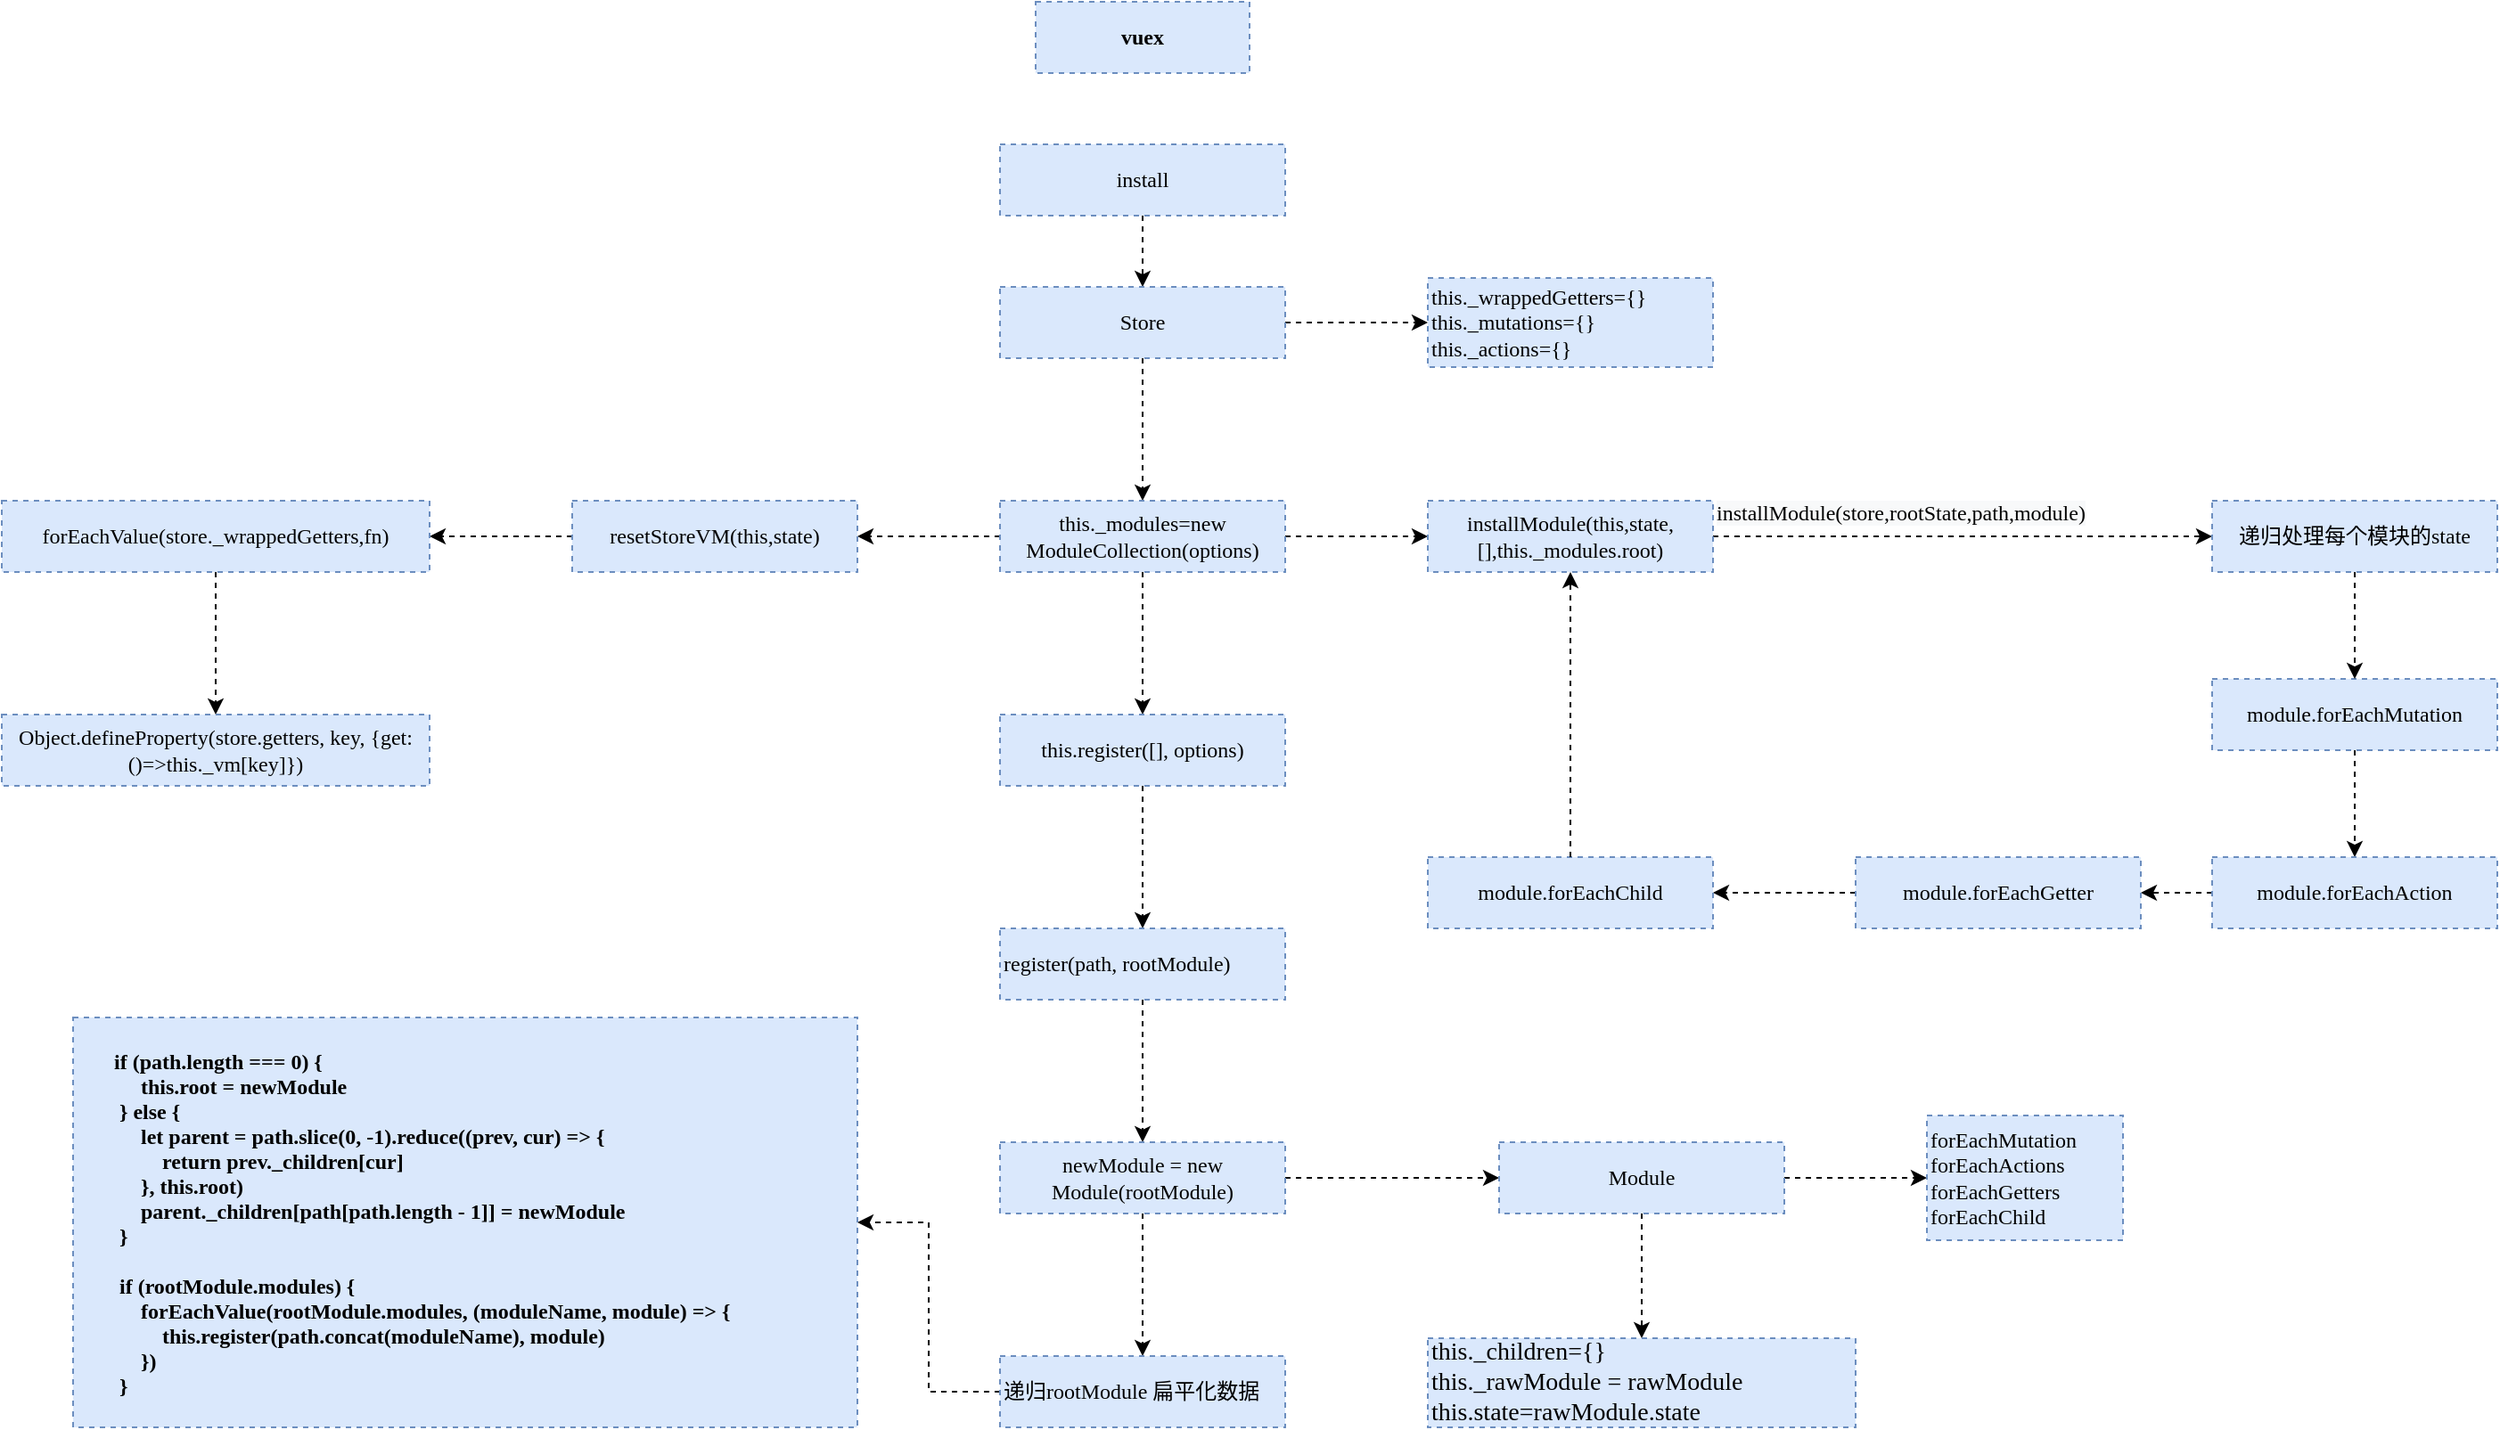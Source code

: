 <mxfile version="13.9.9" type="device"><diagram id="HD1yFQbzrdDLQs3VKl-2" name="第 1 页"><mxGraphModel dx="1108" dy="755" grid="1" gridSize="10" guides="1" tooltips="1" connect="1" arrows="1" fold="1" page="1" pageScale="1" pageWidth="2339" pageHeight="3300" math="0" shadow="0"><root><mxCell id="0"/><mxCell id="1" parent="0"/><mxCell id="4KzrrYMKo5Y9HeCv_ojv-2" value="vuex" style="rounded=0;whiteSpace=wrap;html=1;fillColor=#dae8fc;strokeColor=#6c8ebf;dashed=1;fontFamily=Garamond;align=center;fontStyle=1" vertex="1" parent="1"><mxGeometry x="780" y="40" width="120" height="40" as="geometry"/></mxCell><mxCell id="4KzrrYMKo5Y9HeCv_ojv-9" value="" style="edgeStyle=orthogonalEdgeStyle;rounded=0;orthogonalLoop=1;jettySize=auto;html=1;dashed=1;fontFamily=Garamond;align=center;" edge="1" parent="1" source="4KzrrYMKo5Y9HeCv_ojv-3" target="4KzrrYMKo5Y9HeCv_ojv-8"><mxGeometry relative="1" as="geometry"/></mxCell><mxCell id="4KzrrYMKo5Y9HeCv_ojv-3" value="install" style="rounded=0;whiteSpace=wrap;html=1;fillColor=#dae8fc;strokeColor=#6c8ebf;dashed=1;fontFamily=Garamond;align=center;" vertex="1" parent="1"><mxGeometry x="760" y="120" width="160" height="40" as="geometry"/></mxCell><mxCell id="4KzrrYMKo5Y9HeCv_ojv-11" value="" style="edgeStyle=orthogonalEdgeStyle;rounded=0;orthogonalLoop=1;jettySize=auto;html=1;dashed=1;fontFamily=Garamond;align=left;" edge="1" parent="1" source="4KzrrYMKo5Y9HeCv_ojv-8" target="4KzrrYMKo5Y9HeCv_ojv-10"><mxGeometry relative="1" as="geometry"/></mxCell><mxCell id="4KzrrYMKo5Y9HeCv_ojv-55" value="" style="edgeStyle=orthogonalEdgeStyle;rounded=0;orthogonalLoop=1;jettySize=auto;html=1;dashed=1;fontFamily=Garamond;fontSize=12;align=left;" edge="1" parent="1" source="4KzrrYMKo5Y9HeCv_ojv-8" target="4KzrrYMKo5Y9HeCv_ojv-54"><mxGeometry relative="1" as="geometry"/></mxCell><mxCell id="4KzrrYMKo5Y9HeCv_ojv-8" value="Store" style="rounded=0;whiteSpace=wrap;html=1;fillColor=#dae8fc;strokeColor=#6c8ebf;dashed=1;fontFamily=Garamond;align=center;" vertex="1" parent="1"><mxGeometry x="760" y="200" width="160" height="40" as="geometry"/></mxCell><mxCell id="4KzrrYMKo5Y9HeCv_ojv-13" value="" style="edgeStyle=orthogonalEdgeStyle;rounded=0;orthogonalLoop=1;jettySize=auto;html=1;dashed=1;fontFamily=Garamond;align=left;" edge="1" parent="1" source="4KzrrYMKo5Y9HeCv_ojv-10" target="4KzrrYMKo5Y9HeCv_ojv-12"><mxGeometry relative="1" as="geometry"/></mxCell><mxCell id="4KzrrYMKo5Y9HeCv_ojv-15" value="" style="edgeStyle=orthogonalEdgeStyle;rounded=0;orthogonalLoop=1;jettySize=auto;html=1;dashed=1;fontFamily=Garamond;align=left;" edge="1" parent="1" source="4KzrrYMKo5Y9HeCv_ojv-10" target="4KzrrYMKo5Y9HeCv_ojv-14"><mxGeometry relative="1" as="geometry"/></mxCell><mxCell id="4KzrrYMKo5Y9HeCv_ojv-17" value="" style="edgeStyle=orthogonalEdgeStyle;rounded=0;orthogonalLoop=1;jettySize=auto;html=1;dashed=1;fontFamily=Garamond;align=left;" edge="1" parent="1" source="4KzrrYMKo5Y9HeCv_ojv-10" target="4KzrrYMKo5Y9HeCv_ojv-16"><mxGeometry relative="1" as="geometry"/></mxCell><mxCell id="4KzrrYMKo5Y9HeCv_ojv-10" value="this._modules=new ModuleCollection(options)" style="rounded=0;whiteSpace=wrap;html=1;fillColor=#dae8fc;strokeColor=#6c8ebf;dashed=1;fontFamily=Garamond;align=center;" vertex="1" parent="1"><mxGeometry x="760" y="320" width="160" height="40" as="geometry"/></mxCell><mxCell id="4KzrrYMKo5Y9HeCv_ojv-31" value="" style="edgeStyle=orthogonalEdgeStyle;rounded=0;orthogonalLoop=1;jettySize=auto;html=1;dashed=1;fontFamily=Garamond;fontSize=14;entryX=0;entryY=0.5;entryDx=0;entryDy=0;align=left;" edge="1" parent="1" source="4KzrrYMKo5Y9HeCv_ojv-12" target="4KzrrYMKo5Y9HeCv_ojv-45"><mxGeometry relative="1" as="geometry"><mxPoint x="1420" y="340" as="targetPoint"/></mxGeometry></mxCell><mxCell id="4KzrrYMKo5Y9HeCv_ojv-12" value="installModule(this,state,[],this._modules.root)" style="rounded=0;whiteSpace=wrap;html=1;fillColor=#dae8fc;strokeColor=#6c8ebf;dashed=1;fontStyle=0;fontFamily=Garamond;align=center;" vertex="1" parent="1"><mxGeometry x="1000" y="320" width="160" height="40" as="geometry"/></mxCell><mxCell id="4KzrrYMKo5Y9HeCv_ojv-49" value="" style="edgeStyle=orthogonalEdgeStyle;rounded=0;orthogonalLoop=1;jettySize=auto;html=1;dashed=1;fontFamily=Garamond;fontSize=14;align=left;" edge="1" parent="1" source="4KzrrYMKo5Y9HeCv_ojv-14" target="4KzrrYMKo5Y9HeCv_ojv-48"><mxGeometry relative="1" as="geometry"/></mxCell><mxCell id="4KzrrYMKo5Y9HeCv_ojv-14" value="resetStoreVM(this,state)" style="rounded=0;whiteSpace=wrap;html=1;fillColor=#dae8fc;strokeColor=#6c8ebf;dashed=1;fontFamily=Garamond;align=center;" vertex="1" parent="1"><mxGeometry x="520" y="320" width="160" height="40" as="geometry"/></mxCell><mxCell id="4KzrrYMKo5Y9HeCv_ojv-19" value="" style="edgeStyle=orthogonalEdgeStyle;rounded=0;orthogonalLoop=1;jettySize=auto;html=1;dashed=1;fontFamily=Garamond;align=left;" edge="1" parent="1" source="4KzrrYMKo5Y9HeCv_ojv-16" target="4KzrrYMKo5Y9HeCv_ojv-18"><mxGeometry relative="1" as="geometry"/></mxCell><mxCell id="4KzrrYMKo5Y9HeCv_ojv-16" value="this.register([], options)" style="rounded=0;whiteSpace=wrap;html=1;fillColor=#dae8fc;strokeColor=#6c8ebf;dashed=1;fontFamily=Garamond;align=center;" vertex="1" parent="1"><mxGeometry x="760" y="440" width="160" height="40" as="geometry"/></mxCell><mxCell id="4KzrrYMKo5Y9HeCv_ojv-21" value="" style="edgeStyle=orthogonalEdgeStyle;rounded=0;orthogonalLoop=1;jettySize=auto;html=1;dashed=1;fontFamily=Garamond;align=left;" edge="1" parent="1" source="4KzrrYMKo5Y9HeCv_ojv-18" target="4KzrrYMKo5Y9HeCv_ojv-20"><mxGeometry relative="1" as="geometry"/></mxCell><mxCell id="4KzrrYMKo5Y9HeCv_ojv-18" value="register(path, rootModule)" style="rounded=0;whiteSpace=wrap;html=1;fillColor=#dae8fc;strokeColor=#6c8ebf;dashed=1;fontFamily=Garamond;align=left;" vertex="1" parent="1"><mxGeometry x="760" y="560" width="160" height="40" as="geometry"/></mxCell><mxCell id="4KzrrYMKo5Y9HeCv_ojv-23" value="" style="edgeStyle=orthogonalEdgeStyle;rounded=0;orthogonalLoop=1;jettySize=auto;html=1;dashed=1;fontFamily=Garamond;align=left;" edge="1" parent="1" source="4KzrrYMKo5Y9HeCv_ojv-20" target="4KzrrYMKo5Y9HeCv_ojv-22"><mxGeometry relative="1" as="geometry"/></mxCell><mxCell id="4KzrrYMKo5Y9HeCv_ojv-25" value="" style="edgeStyle=orthogonalEdgeStyle;rounded=0;orthogonalLoop=1;jettySize=auto;html=1;dashed=1;fontFamily=Garamond;align=left;" edge="1" parent="1" source="4KzrrYMKo5Y9HeCv_ojv-20" target="4KzrrYMKo5Y9HeCv_ojv-24"><mxGeometry relative="1" as="geometry"/></mxCell><mxCell id="4KzrrYMKo5Y9HeCv_ojv-20" value="&#10;&#10;&lt;span style=&quot;color: rgb(0, 0, 0); font-family: garamond; font-size: 12px; font-style: normal; font-weight: 400; letter-spacing: normal; text-indent: 0px; text-transform: none; word-spacing: 0px; display: inline; float: none;&quot;&gt;newModule = new Module(rootModule)&lt;/span&gt;&#10;&#10;" style="rounded=0;whiteSpace=wrap;html=1;fillColor=#dae8fc;strokeColor=#6c8ebf;dashed=1;fontFamily=Garamond;labelBackgroundColor=none;align=center;" vertex="1" parent="1"><mxGeometry x="760" y="680" width="160" height="40" as="geometry"/></mxCell><mxCell id="4KzrrYMKo5Y9HeCv_ojv-27" value="" style="edgeStyle=orthogonalEdgeStyle;rounded=0;orthogonalLoop=1;jettySize=auto;html=1;dashed=1;fontFamily=Garamond;align=left;" edge="1" parent="1" source="4KzrrYMKo5Y9HeCv_ojv-22" target="4KzrrYMKo5Y9HeCv_ojv-26"><mxGeometry relative="1" as="geometry"/></mxCell><mxCell id="4KzrrYMKo5Y9HeCv_ojv-29" value="" style="edgeStyle=orthogonalEdgeStyle;rounded=0;orthogonalLoop=1;jettySize=auto;html=1;dashed=1;fontFamily=Garamond;fontSize=14;align=left;" edge="1" parent="1" source="4KzrrYMKo5Y9HeCv_ojv-22" target="4KzrrYMKo5Y9HeCv_ojv-28"><mxGeometry relative="1" as="geometry"/></mxCell><mxCell id="4KzrrYMKo5Y9HeCv_ojv-22" value="Module" style="rounded=0;whiteSpace=wrap;html=1;fillColor=#dae8fc;strokeColor=#6c8ebf;dashed=1;fontFamily=Garamond;labelBackgroundColor=none;align=center;" vertex="1" parent="1"><mxGeometry x="1040" y="680" width="160" height="40" as="geometry"/></mxCell><mxCell id="4KzrrYMKo5Y9HeCv_ojv-53" value="" style="edgeStyle=orthogonalEdgeStyle;rounded=0;orthogonalLoop=1;jettySize=auto;html=1;dashed=1;fontFamily=Garamond;fontSize=12;align=left;" edge="1" parent="1" source="4KzrrYMKo5Y9HeCv_ojv-24" target="4KzrrYMKo5Y9HeCv_ojv-52"><mxGeometry relative="1" as="geometry"/></mxCell><mxCell id="4KzrrYMKo5Y9HeCv_ojv-24" value="递归rootModule 扁平化数据" style="rounded=0;whiteSpace=wrap;html=1;fillColor=#dae8fc;strokeColor=#6c8ebf;dashed=1;fontFamily=Garamond;labelBackgroundColor=none;align=left;" vertex="1" parent="1"><mxGeometry x="760" y="800" width="160" height="40" as="geometry"/></mxCell><mxCell id="4KzrrYMKo5Y9HeCv_ojv-26" value="this._children={}&lt;br style=&quot;font-size: 14px;&quot;&gt;this._rawModule = rawModule&lt;br style=&quot;font-size: 14px;&quot;&gt;this.state=rawModule.state" style="rounded=0;whiteSpace=wrap;html=1;fillColor=#dae8fc;strokeColor=#6c8ebf;dashed=1;fontFamily=Garamond;labelBackgroundColor=none;fontSize=14;align=left;" vertex="1" parent="1"><mxGeometry x="1000" y="790" width="240" height="50" as="geometry"/></mxCell><mxCell id="4KzrrYMKo5Y9HeCv_ojv-28" value="forEachMutation&lt;br&gt;forEachActions&lt;br&gt;forEachGetters&lt;br&gt;forEachChild" style="rounded=0;whiteSpace=wrap;html=1;fillColor=#dae8fc;strokeColor=#6c8ebf;dashed=1;fontFamily=Garamond;labelBackgroundColor=none;align=left;" vertex="1" parent="1"><mxGeometry x="1280" y="665" width="110" height="70" as="geometry"/></mxCell><mxCell id="4KzrrYMKo5Y9HeCv_ojv-40" value="" style="edgeStyle=orthogonalEdgeStyle;rounded=0;orthogonalLoop=1;jettySize=auto;html=1;dashed=1;fontFamily=Garamond;fontSize=14;align=center;" edge="1" parent="1" source="4KzrrYMKo5Y9HeCv_ojv-30" target="4KzrrYMKo5Y9HeCv_ojv-33"><mxGeometry relative="1" as="geometry"/></mxCell><mxCell id="4KzrrYMKo5Y9HeCv_ojv-30" value="module.forEachMutation" style="rounded=0;whiteSpace=wrap;html=1;fillColor=#dae8fc;strokeColor=#6c8ebf;dashed=1;fontStyle=0;fontFamily=Garamond;align=center;" vertex="1" parent="1"><mxGeometry x="1440" y="420" width="160" height="40" as="geometry"/></mxCell><mxCell id="4KzrrYMKo5Y9HeCv_ojv-32" value="&lt;br&gt;&lt;br&gt;&lt;span style=&quot;color: rgb(0, 0, 0); font-family: garamond; font-size: 12px; font-style: normal; font-weight: 400; letter-spacing: normal; text-indent: 0px; text-transform: none; word-spacing: 0px; background-color: rgb(248, 249, 250); display: inline; float: none;&quot;&gt;installModule(store,rootState,path,module)&lt;/span&gt;&lt;br&gt;" style="text;html=1;strokeColor=none;fillColor=none;align=left;verticalAlign=middle;whiteSpace=wrap;rounded=0;labelBackgroundColor=none;fontFamily=Garamond;fontSize=14;" vertex="1" parent="1"><mxGeometry x="1160" y="300" width="270" height="20" as="geometry"/></mxCell><mxCell id="4KzrrYMKo5Y9HeCv_ojv-41" value="" style="edgeStyle=orthogonalEdgeStyle;rounded=0;orthogonalLoop=1;jettySize=auto;html=1;dashed=1;fontFamily=Garamond;fontSize=14;align=left;" edge="1" parent="1" source="4KzrrYMKo5Y9HeCv_ojv-33" target="4KzrrYMKo5Y9HeCv_ojv-34"><mxGeometry relative="1" as="geometry"/></mxCell><mxCell id="4KzrrYMKo5Y9HeCv_ojv-33" value="module.forEachAction" style="rounded=0;whiteSpace=wrap;html=1;fillColor=#dae8fc;strokeColor=#6c8ebf;dashed=1;fontStyle=0;fontFamily=Garamond;align=center;" vertex="1" parent="1"><mxGeometry x="1440" y="520" width="160" height="40" as="geometry"/></mxCell><mxCell id="4KzrrYMKo5Y9HeCv_ojv-42" value="" style="edgeStyle=orthogonalEdgeStyle;rounded=0;orthogonalLoop=1;jettySize=auto;html=1;dashed=1;fontFamily=Garamond;fontSize=14;align=left;" edge="1" parent="1" source="4KzrrYMKo5Y9HeCv_ojv-34" target="4KzrrYMKo5Y9HeCv_ojv-38"><mxGeometry relative="1" as="geometry"/></mxCell><mxCell id="4KzrrYMKo5Y9HeCv_ojv-34" value="module.forEachGetter" style="rounded=0;whiteSpace=wrap;html=1;fillColor=#dae8fc;strokeColor=#6c8ebf;dashed=1;fontStyle=0;fontFamily=Garamond;align=center;" vertex="1" parent="1"><mxGeometry x="1240" y="520" width="160" height="40" as="geometry"/></mxCell><mxCell id="4KzrrYMKo5Y9HeCv_ojv-38" value="module.forEachChild" style="rounded=0;whiteSpace=wrap;html=1;fillColor=#dae8fc;strokeColor=#6c8ebf;dashed=1;fontStyle=0;fontFamily=Garamond;align=center;" vertex="1" parent="1"><mxGeometry x="1000" y="520" width="160" height="40" as="geometry"/></mxCell><mxCell id="4KzrrYMKo5Y9HeCv_ojv-44" value="" style="edgeStyle=orthogonalEdgeStyle;rounded=0;orthogonalLoop=1;jettySize=auto;html=1;dashed=1;entryX=0.5;entryY=1;entryDx=0;entryDy=0;exitX=0.5;exitY=0;exitDx=0;exitDy=0;align=left;" edge="1" parent="1" source="4KzrrYMKo5Y9HeCv_ojv-38" target="4KzrrYMKo5Y9HeCv_ojv-12"><mxGeometry relative="1" as="geometry"><mxPoint x="1180" y="500" as="sourcePoint"/><mxPoint x="1180" y="580" as="targetPoint"/></mxGeometry></mxCell><mxCell id="4KzrrYMKo5Y9HeCv_ojv-47" value="" style="edgeStyle=orthogonalEdgeStyle;rounded=0;orthogonalLoop=1;jettySize=auto;html=1;dashed=1;fontFamily=Garamond;fontSize=14;align=center;" edge="1" parent="1" source="4KzrrYMKo5Y9HeCv_ojv-45" target="4KzrrYMKo5Y9HeCv_ojv-30"><mxGeometry relative="1" as="geometry"/></mxCell><mxCell id="4KzrrYMKo5Y9HeCv_ojv-45" value="递归处理每个模块的state" style="rounded=0;whiteSpace=wrap;html=1;fillColor=#dae8fc;strokeColor=#6c8ebf;dashed=1;fontStyle=0;fontFamily=Garamond;align=center;" vertex="1" parent="1"><mxGeometry x="1440" y="320" width="160" height="40" as="geometry"/></mxCell><mxCell id="4KzrrYMKo5Y9HeCv_ojv-51" value="" style="edgeStyle=orthogonalEdgeStyle;rounded=0;orthogonalLoop=1;jettySize=auto;html=1;dashed=1;fontFamily=Garamond;fontSize=14;align=left;" edge="1" parent="1" source="4KzrrYMKo5Y9HeCv_ojv-48" target="4KzrrYMKo5Y9HeCv_ojv-50"><mxGeometry relative="1" as="geometry"/></mxCell><mxCell id="4KzrrYMKo5Y9HeCv_ojv-48" value="forEachValue(store._wrappedGetters,fn)" style="rounded=0;whiteSpace=wrap;html=1;fillColor=#dae8fc;strokeColor=#6c8ebf;dashed=1;fontFamily=Garamond;" vertex="1" parent="1"><mxGeometry x="200" y="320" width="240" height="40" as="geometry"/></mxCell><mxCell id="4KzrrYMKo5Y9HeCv_ojv-50" value="Object.defineProperty(store.getters, key, {get:()=&amp;gt;this._vm[key]})" style="rounded=0;whiteSpace=wrap;html=1;fillColor=#dae8fc;strokeColor=#6c8ebf;dashed=1;fontFamily=Garamond;fontSize=12;" vertex="1" parent="1"><mxGeometry x="200" y="440" width="240" height="40" as="geometry"/></mxCell><mxCell id="4KzrrYMKo5Y9HeCv_ojv-52" value="       if (path.length === 0) {&#10;            this.root = newModule&#10;        } else {&#10;            let parent = path.slice(0, -1).reduce((prev, cur) =&gt; {&#10;                return prev._children[cur]&#10;            }, this.root)&#10;            parent._children[path[path.length - 1]] = newModule&#10;        }&#10;&#10;        if (rootModule.modules) {&#10;            forEachValue(rootModule.modules, (moduleName, module) =&gt; {&#10;                this.register(path.concat(moduleName), module)&#10;            })&#10;        }" style="rounded=0;fillColor=#dae8fc;strokeColor=#6c8ebf;dashed=1;fontFamily=Garamond;labelBackgroundColor=none;align=left;labelPosition=center;verticalLabelPosition=middle;verticalAlign=middle;fontStyle=1;fontSize=12;" vertex="1" parent="1"><mxGeometry x="240" y="610" width="440" height="230" as="geometry"/></mxCell><mxCell id="4KzrrYMKo5Y9HeCv_ojv-54" value="this._wrappedGetters={}&lt;br&gt;this._mutations={}&lt;br&gt;this._actions={}" style="rounded=0;whiteSpace=wrap;html=1;fillColor=#dae8fc;strokeColor=#6c8ebf;dashed=1;fontFamily=Garamond;align=left;" vertex="1" parent="1"><mxGeometry x="1000" y="195" width="160" height="50" as="geometry"/></mxCell></root></mxGraphModel></diagram></mxfile>
